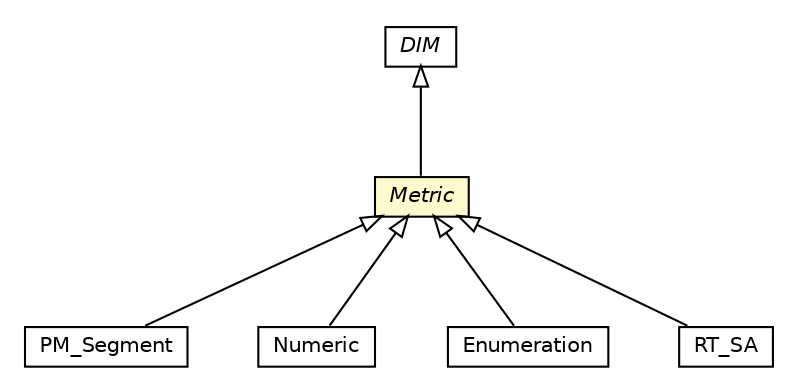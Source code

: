 #!/usr/local/bin/dot
#
# Class diagram 
# Generated by UMLGraph version R5_6-24-gf6e263 (http://www.umlgraph.org/)
#

digraph G {
	edge [fontname="Helvetica",fontsize=10,labelfontname="Helvetica",labelfontsize=10];
	node [fontname="Helvetica",fontsize=10,shape=plaintext];
	nodesep=0.25;
	ranksep=0.5;
	// org.universAAL.lddi.lib.ieeex73std.x73.p20601.dim.PM_Segment
	c234900 [label=<<table title="org.universAAL.lddi.lib.ieeex73std.x73.p20601.dim.PM_Segment" border="0" cellborder="1" cellspacing="0" cellpadding="2" port="p" href="./PM_Segment.html">
		<tr><td><table border="0" cellspacing="0" cellpadding="1">
<tr><td align="center" balign="center"> PM_Segment </td></tr>
		</table></td></tr>
		</table>>, URL="./PM_Segment.html", fontname="Helvetica", fontcolor="black", fontsize=10.0];
	// org.universAAL.lddi.lib.ieeex73std.x73.p20601.dim.Numeric
	c234902 [label=<<table title="org.universAAL.lddi.lib.ieeex73std.x73.p20601.dim.Numeric" border="0" cellborder="1" cellspacing="0" cellpadding="2" port="p" href="./Numeric.html">
		<tr><td><table border="0" cellspacing="0" cellpadding="1">
<tr><td align="center" balign="center"> Numeric </td></tr>
		</table></td></tr>
		</table>>, URL="./Numeric.html", fontname="Helvetica", fontcolor="black", fontsize=10.0];
	// org.universAAL.lddi.lib.ieeex73std.x73.p20601.dim.Enumeration
	c234908 [label=<<table title="org.universAAL.lddi.lib.ieeex73std.x73.p20601.dim.Enumeration" border="0" cellborder="1" cellspacing="0" cellpadding="2" port="p" href="./Enumeration.html">
		<tr><td><table border="0" cellspacing="0" cellpadding="1">
<tr><td align="center" balign="center"> Enumeration </td></tr>
		</table></td></tr>
		</table>>, URL="./Enumeration.html", fontname="Helvetica", fontcolor="black", fontsize=10.0];
	// org.universAAL.lddi.lib.ieeex73std.x73.p20601.dim.Metric
	c234909 [label=<<table title="org.universAAL.lddi.lib.ieeex73std.x73.p20601.dim.Metric" border="0" cellborder="1" cellspacing="0" cellpadding="2" port="p" bgcolor="lemonChiffon" href="./Metric.html">
		<tr><td><table border="0" cellspacing="0" cellpadding="1">
<tr><td align="center" balign="center"><font face="Helvetica-Oblique"> Metric </font></td></tr>
		</table></td></tr>
		</table>>, URL="./Metric.html", fontname="Helvetica", fontcolor="black", fontsize=10.0];
	// org.universAAL.lddi.lib.ieeex73std.x73.p20601.dim.RT_SA
	c234910 [label=<<table title="org.universAAL.lddi.lib.ieeex73std.x73.p20601.dim.RT_SA" border="0" cellborder="1" cellspacing="0" cellpadding="2" port="p" href="./RT_SA.html">
		<tr><td><table border="0" cellspacing="0" cellpadding="1">
<tr><td align="center" balign="center"> RT_SA </td></tr>
		</table></td></tr>
		</table>>, URL="./RT_SA.html", fontname="Helvetica", fontcolor="black", fontsize=10.0];
	// org.universAAL.lddi.lib.ieeex73std.x73.p20601.dim.DIM
	c234914 [label=<<table title="org.universAAL.lddi.lib.ieeex73std.x73.p20601.dim.DIM" border="0" cellborder="1" cellspacing="0" cellpadding="2" port="p" href="./DIM.html">
		<tr><td><table border="0" cellspacing="0" cellpadding="1">
<tr><td align="center" balign="center"><font face="Helvetica-Oblique"> DIM </font></td></tr>
		</table></td></tr>
		</table>>, URL="./DIM.html", fontname="Helvetica", fontcolor="black", fontsize=10.0];
	//org.universAAL.lddi.lib.ieeex73std.x73.p20601.dim.PM_Segment extends org.universAAL.lddi.lib.ieeex73std.x73.p20601.dim.Metric
	c234909:p -> c234900:p [dir=back,arrowtail=empty];
	//org.universAAL.lddi.lib.ieeex73std.x73.p20601.dim.Numeric extends org.universAAL.lddi.lib.ieeex73std.x73.p20601.dim.Metric
	c234909:p -> c234902:p [dir=back,arrowtail=empty];
	//org.universAAL.lddi.lib.ieeex73std.x73.p20601.dim.Enumeration extends org.universAAL.lddi.lib.ieeex73std.x73.p20601.dim.Metric
	c234909:p -> c234908:p [dir=back,arrowtail=empty];
	//org.universAAL.lddi.lib.ieeex73std.x73.p20601.dim.Metric extends org.universAAL.lddi.lib.ieeex73std.x73.p20601.dim.DIM
	c234914:p -> c234909:p [dir=back,arrowtail=empty];
	//org.universAAL.lddi.lib.ieeex73std.x73.p20601.dim.RT_SA extends org.universAAL.lddi.lib.ieeex73std.x73.p20601.dim.Metric
	c234909:p -> c234910:p [dir=back,arrowtail=empty];
}

